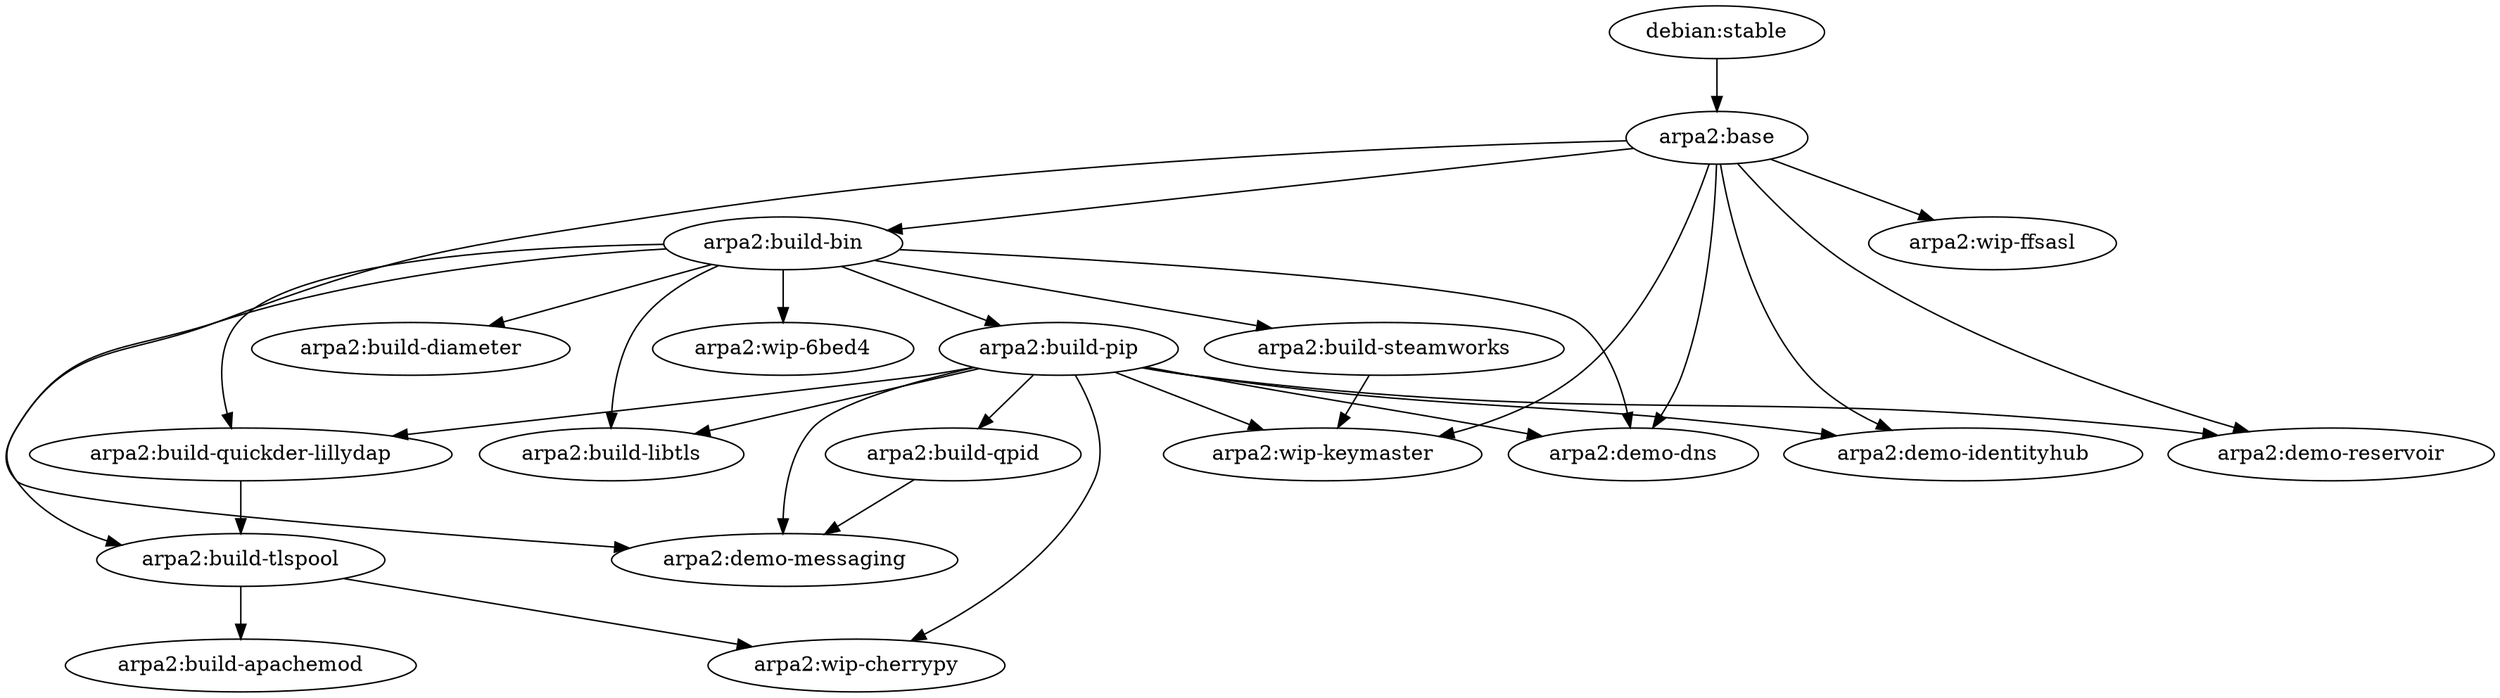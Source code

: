 digraph arpa2demo{
   "debian:stable" -> "arpa2:base"
   "arpa2:build-tlspool" -> "arpa2:build-apachemod"
   "arpa2:base" -> "arpa2:build-bin"
   "arpa2:build-bin" -> "arpa2:build-diameter"
   "arpa2:build-pip" -> "arpa2:build-libtls"
   "arpa2:build-bin" -> "arpa2:build-libtls"
   "arpa2:build-bin" -> "arpa2:build-pip"
   "arpa2:build-pip" -> "arpa2:build-qpid"
   "arpa2:build-pip" -> "arpa2:build-quickder-lillydap"
   "arpa2:build-bin" -> "arpa2:build-quickder-lillydap"
   "arpa2:build-bin" -> "arpa2:build-steamworks"
   "arpa2:build-quickder-lillydap" -> "arpa2:build-tlspool"
   "arpa2:build-bin" -> "arpa2:build-tlspool"
   "arpa2:build-bin" -> "arpa2:demo-dns"
   "arpa2:build-pip" -> "arpa2:demo-dns"
   "arpa2:base" -> "arpa2:demo-dns"
   "arpa2:build-pip" -> "arpa2:demo-identityhub"
   "arpa2:base" -> "arpa2:demo-identityhub"
   "arpa2:build-qpid" -> "arpa2:demo-messaging"
   "arpa2:build-pip" -> "arpa2:demo-messaging"
   "arpa2:base" -> "arpa2:demo-messaging"
   "arpa2:build-pip" -> "arpa2:demo-reservoir"
   "arpa2:base" -> "arpa2:demo-reservoir"
   "arpa2:build-bin" -> "arpa2:wip-6bed4"
   "arpa2:build-pip" -> "arpa2:wip-cherrypy"
   "arpa2:build-tlspool" -> "arpa2:wip-cherrypy"
   "arpa2:base" -> "arpa2:wip-ffsasl"
   "arpa2:build-steamworks" -> "arpa2:wip-keymaster"
   "arpa2:build-pip" -> "arpa2:wip-keymaster"
   "arpa2:base" -> "arpa2:wip-keymaster"
}
